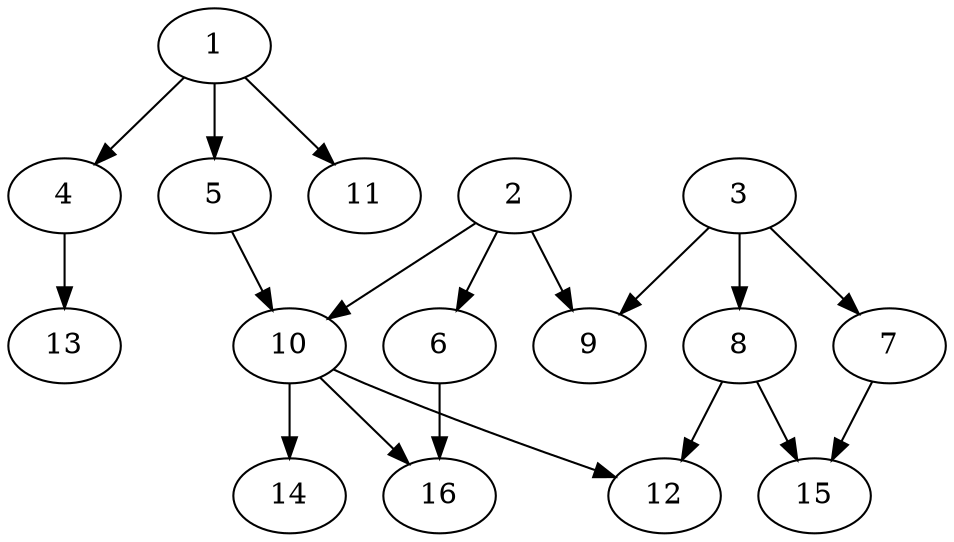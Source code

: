 // DAG automatically generated by daggen at Fri May 24 12:58:26 2024
// daggen-master/daggen -n 16 --fat 0.5 --density 0.5 --regular 0.5 --jump 2 --minalpha 20 --maxalpha 50 --dot -o dags_dot_16/sim_7.dot 
digraph G {
  1 [size="12091838833", alpha="20.18"]
  1 -> 4 [size ="679477248"]
  1 -> 5 [size ="679477248"]
  1 -> 11 [size ="679477248"]
  2 [size="524142925592", alpha="36.86"]
  2 -> 6 [size ="536870912"]
  2 -> 9 [size ="536870912"]
  2 -> 10 [size ="536870912"]
  3 [size="2944431298", alpha="28.44"]
  3 -> 7 [size ="75497472"]
  3 -> 8 [size ="75497472"]
  3 -> 9 [size ="75497472"]
  4 [size="35681677200", alpha="23.72"]
  4 -> 13 [size ="838860800"]
  5 [size="134217728000", alpha="43.87"]
  5 -> 10 [size ="209715200"]
  6 [size="8589934592", alpha="26.05"]
  6 -> 16 [size ="33554432"]
  7 [size="177917107728", alpha="36.91"]
  7 -> 15 [size ="134217728"]
  8 [size="134217728000", alpha="28.80"]
  8 -> 12 [size ="209715200"]
  8 -> 15 [size ="209715200"]
  9 [size="5392522720", alpha="23.87"]
  10 [size="782757789696", alpha="21.87"]
  10 -> 12 [size ="679477248"]
  10 -> 14 [size ="679477248"]
  10 -> 16 [size ="679477248"]
  11 [size="414433770764", alpha="39.85"]
  12 [size="8589934592", alpha="31.18"]
  13 [size="1113541353095", alpha="49.37"]
  14 [size="368293445632", alpha="46.85"]
  15 [size="68719476736", alpha="41.09"]
  16 [size="1394693461522", alpha="27.96"]
}
